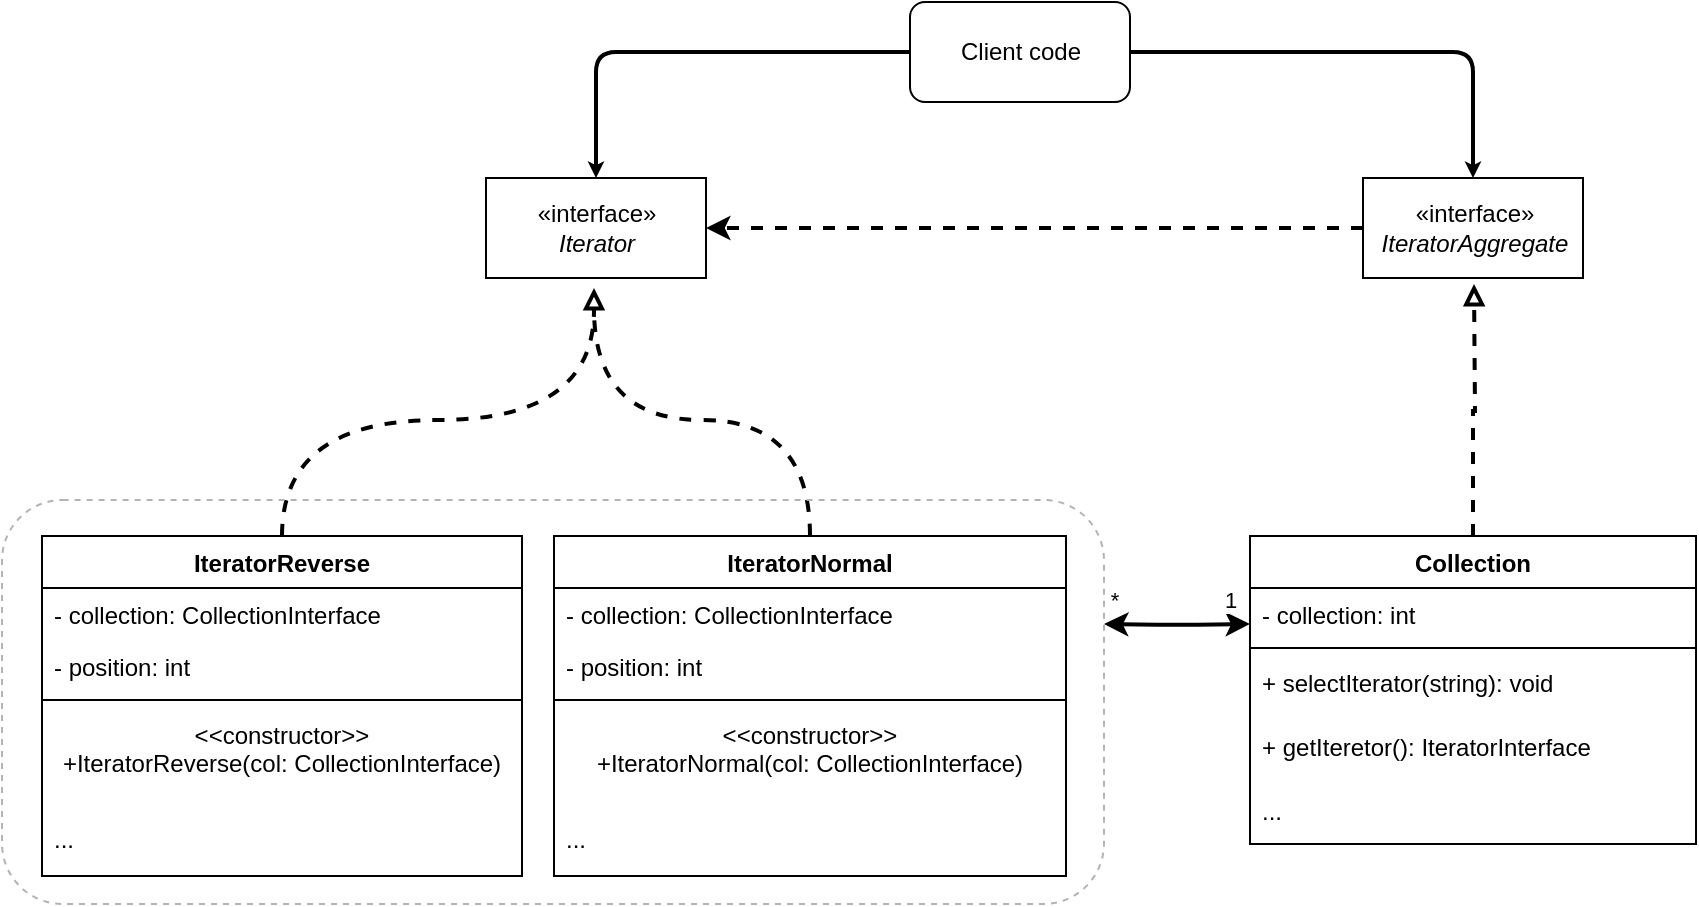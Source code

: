 <mxfile version="14.7.4" type="embed"><diagram id="C5RBs43oDa-KdzZeNtuy" name="Page-1"><mxGraphModel dx="1778" dy="904" grid="1" gridSize="11" guides="1" tooltips="1" connect="1" arrows="1" fold="1" page="1" pageScale="1" pageWidth="1169" pageHeight="827" math="0" shadow="0"><root><mxCell id="WIyWlLk6GJQsqaUBKTNV-0"/><mxCell id="WIyWlLk6GJQsqaUBKTNV-1" parent="WIyWlLk6GJQsqaUBKTNV-0"/><mxCell id="36" style="edgeStyle=orthogonalEdgeStyle;rounded=0;orthogonalLoop=1;jettySize=auto;html=1;dashed=1;strokeWidth=2;endArrow=block;endFill=0;strokeColor=#000000;curved=1;" parent="WIyWlLk6GJQsqaUBKTNV-1" source="0" edge="1"><mxGeometry relative="1" as="geometry"><mxPoint x="494" y="264" as="targetPoint"/><Array as="points"><mxPoint x="602" y="330"/><mxPoint x="494" y="330"/></Array></mxGeometry></mxCell><mxCell id="0" value="IteratorNormal" style="swimlane;fontStyle=1;align=center;verticalAlign=top;childLayout=stackLayout;horizontal=1;startSize=26;horizontalStack=0;resizeParent=1;resizeParentMax=0;resizeLast=0;collapsible=1;marginBottom=0;" parent="WIyWlLk6GJQsqaUBKTNV-1" vertex="1"><mxGeometry x="474" y="388" width="256" height="170" as="geometry"/></mxCell><mxCell id="1" value="- collection: CollectionInterface" style="text;strokeColor=none;fillColor=none;align=left;verticalAlign=top;spacingLeft=4;spacingRight=4;overflow=hidden;rotatable=0;points=[[0,0.5],[1,0.5]];portConstraint=eastwest;" parent="0" vertex="1"><mxGeometry y="26" width="256" height="26" as="geometry"/></mxCell><mxCell id="68" value="- position: int" style="text;strokeColor=none;fillColor=none;align=left;verticalAlign=top;spacingLeft=4;spacingRight=4;overflow=hidden;rotatable=0;points=[[0,0.5],[1,0.5]];portConstraint=eastwest;" parent="0" vertex="1"><mxGeometry y="52" width="256" height="26" as="geometry"/></mxCell><mxCell id="2" value="" style="line;strokeWidth=1;fillColor=none;align=left;verticalAlign=middle;spacingTop=-1;spacingLeft=3;spacingRight=3;rotatable=0;labelPosition=right;points=[];portConstraint=eastwest;" parent="0" vertex="1"><mxGeometry y="78" width="256" height="8" as="geometry"/></mxCell><mxCell id="41" value="&lt;&lt;constructor&gt;&gt;&#10;+IteratorNormal(col: CollectionInterface)" style="text;strokeColor=none;fillColor=none;align=center;verticalAlign=top;spacingLeft=4;spacingRight=4;overflow=hidden;rotatable=0;points=[[0,0.5],[1,0.5]];portConstraint=eastwest;" parent="0" vertex="1"><mxGeometry y="86" width="256" height="52" as="geometry"/></mxCell><mxCell id="38" value="..." style="text;strokeColor=none;fillColor=none;align=left;verticalAlign=top;spacingLeft=4;spacingRight=4;overflow=hidden;rotatable=0;points=[[0,0.5],[1,0.5]];portConstraint=eastwest;" parent="0" vertex="1"><mxGeometry y="138" width="256" height="32" as="geometry"/></mxCell><mxCell id="35" style="edgeStyle=orthogonalEdgeStyle;rounded=0;orthogonalLoop=1;jettySize=auto;html=1;endArrow=none;endFill=0;dashed=1;strokeWidth=2;fillColor=#6d8764;strokeColor=#000000;curved=1;" parent="WIyWlLk6GJQsqaUBKTNV-1" source="30" edge="1"><mxGeometry relative="1" as="geometry"><mxPoint x="494" y="275" as="targetPoint"/><Array as="points"><mxPoint x="338" y="330"/><mxPoint x="494" y="330"/></Array></mxGeometry></mxCell><mxCell id="30" value="IteratorReverse" style="swimlane;fontStyle=1;align=center;verticalAlign=top;childLayout=stackLayout;horizontal=1;startSize=26;horizontalStack=0;resizeParent=1;resizeParentMax=0;resizeLast=0;collapsible=1;marginBottom=0;" parent="WIyWlLk6GJQsqaUBKTNV-1" vertex="1"><mxGeometry x="218" y="388" width="240" height="170" as="geometry"/></mxCell><mxCell id="31" value="- collection: CollectionInterface" style="text;strokeColor=none;fillColor=none;align=left;verticalAlign=top;spacingLeft=4;spacingRight=4;overflow=hidden;rotatable=0;points=[[0,0.5],[1,0.5]];portConstraint=eastwest;" parent="30" vertex="1"><mxGeometry y="26" width="240" height="26" as="geometry"/></mxCell><mxCell id="67" value="- position: int" style="text;strokeColor=none;fillColor=none;align=left;verticalAlign=top;spacingLeft=4;spacingRight=4;overflow=hidden;rotatable=0;points=[[0,0.5],[1,0.5]];portConstraint=eastwest;" parent="30" vertex="1"><mxGeometry y="52" width="240" height="26" as="geometry"/></mxCell><mxCell id="32" value="" style="line;strokeWidth=1;fillColor=none;align=left;verticalAlign=middle;spacingTop=-1;spacingLeft=3;spacingRight=3;rotatable=0;labelPosition=right;points=[];portConstraint=eastwest;" parent="30" vertex="1"><mxGeometry y="78" width="240" height="8" as="geometry"/></mxCell><mxCell id="33" value="&lt;&lt;constructor&gt;&gt;&#10;+IteratorReverse(col: CollectionInterface)" style="text;strokeColor=none;fillColor=none;align=center;verticalAlign=top;spacingLeft=4;spacingRight=4;overflow=hidden;rotatable=0;points=[[0,0.5],[1,0.5]];portConstraint=eastwest;" parent="30" vertex="1"><mxGeometry y="86" width="240" height="52" as="geometry"/></mxCell><mxCell id="39" value="..." style="text;strokeColor=none;fillColor=none;align=left;verticalAlign=top;spacingLeft=4;spacingRight=4;overflow=hidden;rotatable=0;points=[[0,0.5],[1,0.5]];portConstraint=eastwest;" parent="30" vertex="1"><mxGeometry y="138" width="240" height="32" as="geometry"/></mxCell><mxCell id="51" style="edgeStyle=orthogonalEdgeStyle;rounded=0;orthogonalLoop=1;jettySize=auto;html=1;dashed=1;endArrow=block;endFill=0;strokeColor=#000000;strokeWidth=2;" parent="WIyWlLk6GJQsqaUBKTNV-1" source="46" edge="1"><mxGeometry relative="1" as="geometry"><mxPoint x="934" y="262" as="targetPoint"/></mxGeometry></mxCell><mxCell id="46" value="Collection" style="swimlane;fontStyle=1;align=center;verticalAlign=top;childLayout=stackLayout;horizontal=1;startSize=26;horizontalStack=0;resizeParent=1;resizeParentMax=0;resizeLast=0;collapsible=1;marginBottom=0;" parent="WIyWlLk6GJQsqaUBKTNV-1" vertex="1"><mxGeometry x="822" y="388" width="223" height="154" as="geometry"/></mxCell><mxCell id="70" value="- collection: int" style="text;strokeColor=none;fillColor=none;align=left;verticalAlign=top;spacingLeft=4;spacingRight=4;overflow=hidden;rotatable=0;points=[[0,0.5],[1,0.5]];portConstraint=eastwest;" parent="46" vertex="1"><mxGeometry y="26" width="223" height="26" as="geometry"/></mxCell><mxCell id="48" value="" style="line;strokeWidth=1;fillColor=none;align=left;verticalAlign=middle;spacingTop=-1;spacingLeft=3;spacingRight=3;rotatable=0;labelPosition=right;points=[];portConstraint=eastwest;" parent="46" vertex="1"><mxGeometry y="52" width="223" height="8" as="geometry"/></mxCell><mxCell id="90" value="+ selectIterator(string): void" style="text;strokeColor=none;fillColor=none;align=left;verticalAlign=top;spacingLeft=4;spacingRight=4;overflow=hidden;rotatable=0;points=[[0,0.5],[1,0.5]];portConstraint=eastwest;" parent="46" vertex="1"><mxGeometry y="60" width="223" height="32" as="geometry"/></mxCell><mxCell id="71" value="+ getIteretor(): IteratorInterface" style="text;strokeColor=none;fillColor=none;align=left;verticalAlign=top;spacingLeft=4;spacingRight=4;overflow=hidden;rotatable=0;points=[[0,0.5],[1,0.5]];portConstraint=eastwest;" parent="46" vertex="1"><mxGeometry y="92" width="223" height="32" as="geometry"/></mxCell><mxCell id="50" value="..." style="text;strokeColor=none;fillColor=none;align=left;verticalAlign=top;spacingLeft=4;spacingRight=4;overflow=hidden;rotatable=0;points=[[0,0.5],[1,0.5]];portConstraint=eastwest;" parent="46" vertex="1"><mxGeometry y="124" width="223" height="30" as="geometry"/></mxCell><mxCell id="54" style="edgeStyle=orthogonalEdgeStyle;rounded=1;orthogonalLoop=1;jettySize=auto;html=1;entryX=1;entryY=0.307;entryDx=0;entryDy=0;endArrow=classic;endFill=1;strokeColor=#000000;strokeWidth=2;startArrow=classic;startFill=1;entryPerimeter=0;" parent="WIyWlLk6GJQsqaUBKTNV-1" target="60" edge="1"><mxGeometry relative="1" as="geometry"><mxPoint x="822" y="432" as="sourcePoint"/><mxPoint x="730" y="426.86" as="targetPoint"/></mxGeometry></mxCell><mxCell id="55" value="1" style="edgeLabel;html=1;align=center;verticalAlign=middle;resizable=0;points=[];" parent="54" vertex="1" connectable="0"><mxGeometry x="-0.246" y="-4" relative="1" as="geometry"><mxPoint x="17" y="-9" as="offset"/></mxGeometry></mxCell><mxCell id="56" value="*" style="edgeLabel;html=1;align=center;verticalAlign=middle;resizable=0;points=[];" parent="54" vertex="1" connectable="0"><mxGeometry x="-0.186" y="1" relative="1" as="geometry"><mxPoint x="-38" y="-14" as="offset"/></mxGeometry></mxCell><mxCell id="88" value="«interface»&lt;br&gt;&lt;i&gt;Iterator&lt;/i&gt;" style="html=1;" parent="WIyWlLk6GJQsqaUBKTNV-1" vertex="1"><mxGeometry x="440" y="209" width="110" height="50" as="geometry"/></mxCell><mxCell id="91" style="edgeStyle=orthogonalEdgeStyle;rounded=0;orthogonalLoop=1;jettySize=auto;html=1;strokeColor=#000000;strokeWidth=2;dashed=1;" parent="WIyWlLk6GJQsqaUBKTNV-1" source="89" target="88" edge="1"><mxGeometry relative="1" as="geometry"/></mxCell><mxCell id="89" value="«interface»&lt;br&gt;&lt;i&gt;IteratorAggregate&lt;/i&gt;" style="html=1;" parent="WIyWlLk6GJQsqaUBKTNV-1" vertex="1"><mxGeometry x="878.5" y="209" width="110" height="50" as="geometry"/></mxCell><mxCell id="59" value="Untitled Layer" parent="WIyWlLk6GJQsqaUBKTNV-0"/><mxCell id="60" value="" style="rounded=1;whiteSpace=wrap;html=1;align=center;fillColor=none;strokeColor=#B3B3B3;dashed=1;" parent="59" vertex="1"><mxGeometry x="198" y="370" width="551" height="202" as="geometry"/></mxCell><mxCell id="62" style="edgeStyle=orthogonalEdgeStyle;rounded=1;orthogonalLoop=1;jettySize=auto;html=1;entryX=0.5;entryY=0;entryDx=0;entryDy=0;startArrow=none;startFill=0;endArrow=classic;endFill=1;strokeColor=#000000;strokeWidth=2;startSize=2;endSize=2;exitX=0;exitY=0.5;exitDx=0;exitDy=0;" parent="59" source="65" target="88" edge="1"><mxGeometry relative="1" as="geometry"><mxPoint x="682" y="72.25" as="sourcePoint"/><mxPoint x="494" y="188.0" as="targetPoint"/></mxGeometry></mxCell><mxCell id="63" style="edgeStyle=orthogonalEdgeStyle;rounded=1;orthogonalLoop=1;jettySize=auto;html=1;entryX=0.5;entryY=0;entryDx=0;entryDy=0;startArrow=none;startFill=0;endArrow=classic;endFill=1;strokeColor=#000000;strokeWidth=2;startSize=2;endSize=2;exitX=1;exitY=0.5;exitDx=0;exitDy=0;" parent="59" source="65" target="89" edge="1"><mxGeometry relative="1" as="geometry"><mxPoint x="732" y="72.25" as="sourcePoint"/><mxPoint x="933.5" y="198.0" as="targetPoint"/></mxGeometry></mxCell><mxCell id="65" value="Client code" style="html=1;rounded=1;fillColor=none;align=center;" parent="59" vertex="1"><mxGeometry x="652" y="121" width="110" height="50" as="geometry"/></mxCell></root></mxGraphModel></diagram></mxfile>